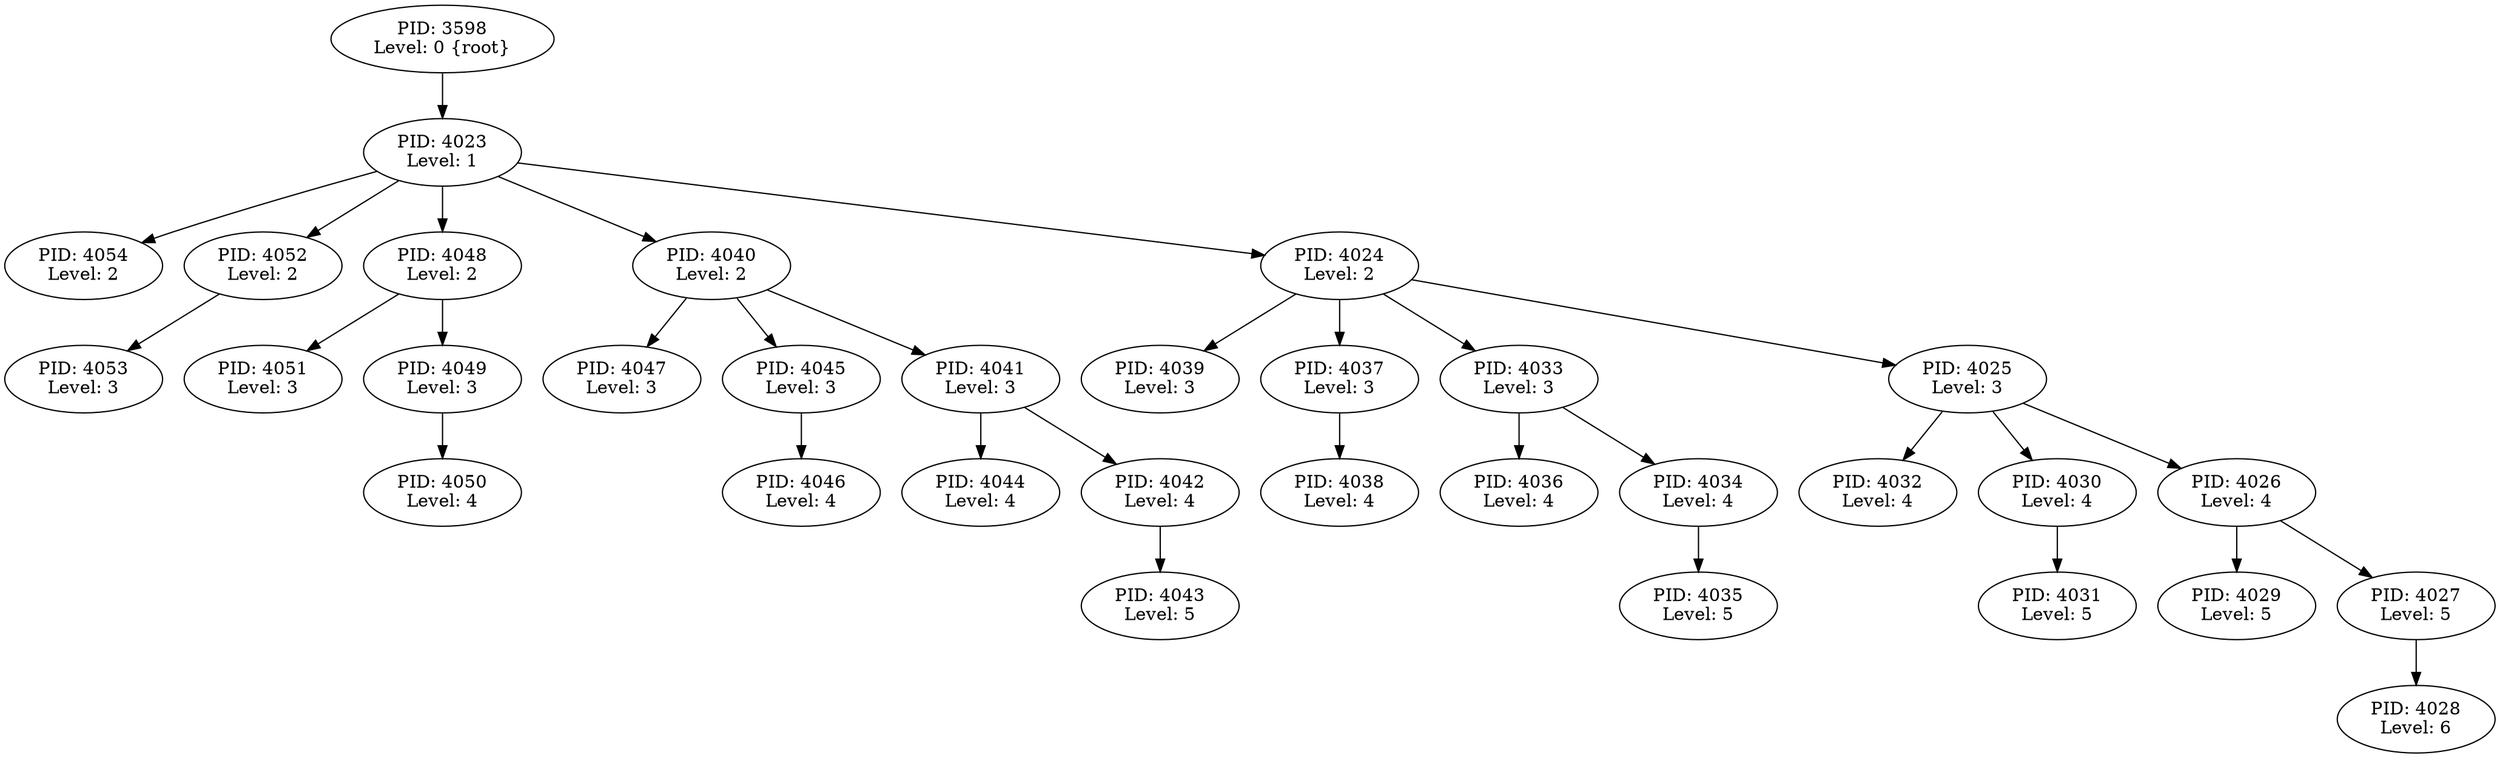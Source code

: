 digraph G{
	3598 [label="PID: 3598\nLevel: 0 {root}"];
	3598 -> 4023;
	4023 [label="PID: 4023\nLevel: 1"];
	
	4023 -> 4054;
	4054 [label="PID: 4054\nLevel: 2"];
	4023 -> 4052;
	4052 [label="PID: 4052\nLevel: 2"];
	4023 -> 4048;
	4048 [label="PID: 4048\nLevel: 2"];
	4023 -> 4040;
	4040 [label="PID: 4040\nLevel: 2"];
	4023 -> 4024;
	4024 [label="PID: 4024\nLevel: 2"];

	4052 -> 4053;
	4053 [label="PID: 4053\nLevel: 3"];
	4048 -> 4051;
	4051 [label="PID: 4051\nLevel: 3"];
	4048 -> 4049;
	4049 [label="PID: 4049\nLevel: 3"];
	4040 -> 4047;
	4047 [label="PID: 4047\nLevel: 3"];
	4040 -> 4045;
	4045 [label="PID: 4045\nLevel: 3"];
	4040 -> 4041;
	4041 [label="PID: 4041\nLevel: 3"];
	4024 -> 4039;
	4039 [label="PID: 4039\nLevel: 3"];
	4024 -> 4037;
	4037 [label="PID: 4037\nLevel: 3"];
	4024 -> 4033;
	4033 [label="PID: 4033\nLevel: 3"];
	4024 -> 4025;
	4025 [label="PID: 4025\nLevel: 3"];

	4049 -> 4050;
	4050 [label="PID: 4050\nLevel: 4"];
	4045 -> 4046;
	4046 [label="PID: 4046\nLevel: 4"];
	4041 -> 4044;
	4044 [label="PID: 4044\nLevel: 4"];
	4041 -> 4042;
	4042 [label="PID: 4042\nLevel: 4"];
	4037 -> 4038;
	4038 [label="PID: 4038\nLevel: 4"];
	4033 -> 4036;
	4036 [label="PID: 4036\nLevel: 4"];
	4033 -> 4034;
	4034 [label="PID: 4034\nLevel: 4"];
	4025 -> 4032;
	4032 [label="PID: 4032\nLevel: 4"];
	4025 -> 4030;
	4030 [label="PID: 4030\nLevel: 4"];
	4025 -> 4026;
	4026 [label="PID: 4026\nLevel: 4"];
	
	4042 -> 4043;
	4043 [label="PID: 4043\nLevel: 5"];
	4030 -> 4031;
	4031 [label="PID: 4031\nLevel: 5"];
	4026 -> 4029;
	4029 [label="PID: 4029\nLevel: 5"];
	4026 -> 4027;
	4027 [label="PID: 4027\nLevel: 5"];
	4034 -> 4035;
	4035 [label="PID: 4035\nLevel: 5"];

	4027 -> 4028;
	4028 [label="PID: 4028\nLevel: 6"];
	
}